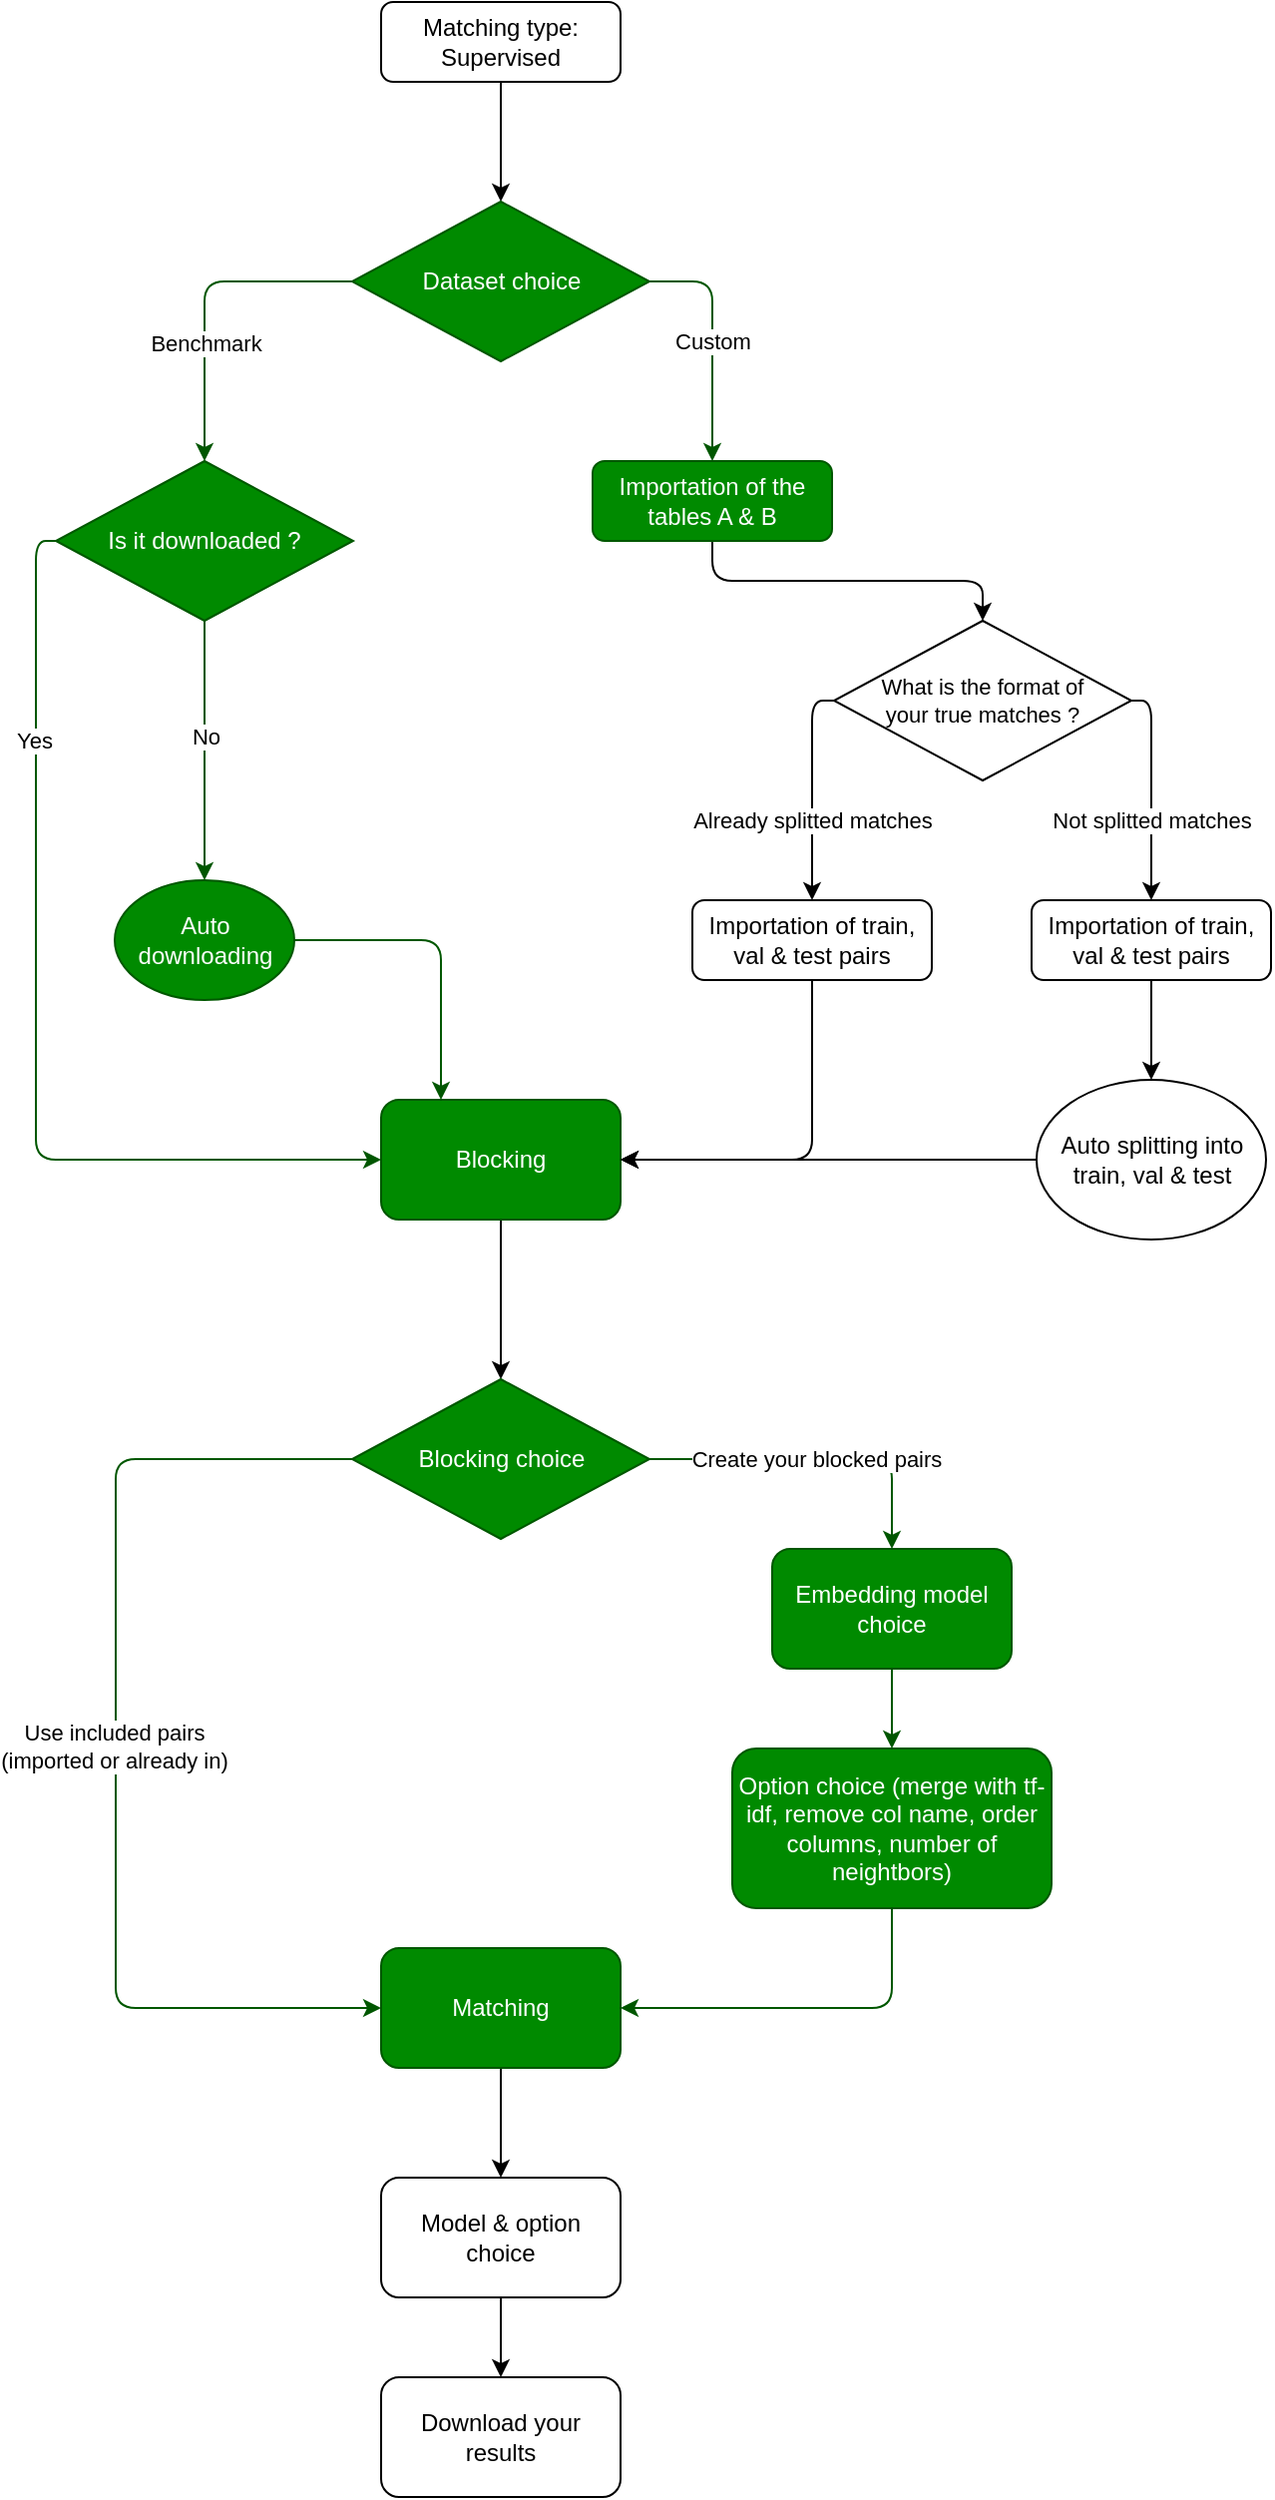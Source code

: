 <mxfile>
    <diagram id="d0l79qSxmRv88R_yrYew" name="Page-1">
        <mxGraphModel dx="989" dy="543" grid="1" gridSize="10" guides="1" tooltips="1" connect="1" arrows="1" fold="1" page="1" pageScale="1" pageWidth="827" pageHeight="1169" math="0" shadow="0">
            <root>
                <mxCell id="0"/>
                <mxCell id="1" parent="0"/>
                <mxCell id="3" value="" style="endArrow=classic;html=1;exitX=1;exitY=0.5;exitDx=0;exitDy=0;entryX=0.5;entryY=0;entryDx=0;entryDy=0;edgeStyle=orthogonalEdgeStyle;fillColor=#008a00;strokeColor=#005700;" parent="1" source="80" target="17" edge="1">
                    <mxGeometry relative="1" as="geometry">
                        <mxPoint x="50" y="500" as="sourcePoint"/>
                        <mxPoint x="360" y="330" as="targetPoint"/>
                    </mxGeometry>
                </mxCell>
                <mxCell id="4" value="Custom" style="edgeLabel;resizable=0;html=1;align=center;verticalAlign=middle;" parent="3" connectable="0" vertex="1">
                    <mxGeometry relative="1" as="geometry"/>
                </mxCell>
                <mxCell id="7" value="" style="endArrow=classic;html=1;exitX=0;exitY=0.5;exitDx=0;exitDy=0;entryX=0.5;entryY=0;entryDx=0;entryDy=0;edgeStyle=orthogonalEdgeStyle;fillColor=#008a00;strokeColor=#005700;" parent="1" source="80" target="44" edge="1">
                    <mxGeometry relative="1" as="geometry">
                        <mxPoint x="40" y="370" as="sourcePoint"/>
                        <mxPoint x="120" y="330" as="targetPoint"/>
                    </mxGeometry>
                </mxCell>
                <mxCell id="8" value="Benchmark" style="edgeLabel;resizable=0;html=1;align=center;verticalAlign=middle;" parent="7" connectable="0" vertex="1">
                    <mxGeometry relative="1" as="geometry">
                        <mxPoint y="23" as="offset"/>
                    </mxGeometry>
                </mxCell>
                <mxCell id="12" value="No" style="edgeStyle=orthogonalEdgeStyle;html=1;exitX=0.5;exitY=1;exitDx=0;exitDy=0;entryX=0.5;entryY=0;entryDx=0;entryDy=0;fillColor=#008a00;strokeColor=#005700;" parent="1" source="44" target="14" edge="1">
                    <mxGeometry x="-0.111" relative="1" as="geometry">
                        <mxPoint x="150" y="450" as="targetPoint"/>
                        <mxPoint as="offset"/>
                    </mxGeometry>
                </mxCell>
                <mxCell id="16" style="edgeStyle=orthogonalEdgeStyle;html=1;exitX=1;exitY=0.5;exitDx=0;exitDy=0;entryX=0.25;entryY=0;entryDx=0;entryDy=0;fillColor=#008a00;strokeColor=#005700;" parent="1" source="14" target="18" edge="1">
                    <mxGeometry relative="1" as="geometry">
                        <mxPoint x="149.4" y="570" as="targetPoint"/>
                    </mxGeometry>
                </mxCell>
                <mxCell id="14" value="Auto downloading" style="ellipse;whiteSpace=wrap;html=1;fillColor=#008a00;fontColor=#ffffff;strokeColor=#005700;" parent="1" vertex="1">
                    <mxGeometry x="60.5" y="540" width="90" height="60" as="geometry"/>
                </mxCell>
                <mxCell id="47" style="edgeStyle=orthogonalEdgeStyle;html=1;exitX=0.5;exitY=1;exitDx=0;exitDy=0;entryX=0.5;entryY=0;entryDx=0;entryDy=0;fontSize=11;" parent="1" source="17" target="46" edge="1">
                    <mxGeometry relative="1" as="geometry"/>
                </mxCell>
                <mxCell id="17" value="Importation of the tables A &amp;amp; B" style="rounded=1;whiteSpace=wrap;html=1;fillColor=#008a00;fontColor=#ffffff;strokeColor=#005700;" parent="1" vertex="1">
                    <mxGeometry x="300" y="330" width="120" height="40" as="geometry"/>
                </mxCell>
                <mxCell id="22" value="" style="edgeStyle=orthogonalEdgeStyle;html=1;exitX=0.5;exitY=1;exitDx=0;exitDy=0;entryX=0.5;entryY=0;entryDx=0;entryDy=0;" parent="1" source="18" target="78" edge="1">
                    <mxGeometry relative="1" as="geometry">
                        <mxPoint x="254" y="755.0" as="sourcePoint"/>
                        <mxPoint x="254" y="785" as="targetPoint"/>
                    </mxGeometry>
                </mxCell>
                <mxCell id="18" value="Blocking" style="rounded=1;whiteSpace=wrap;html=1;fillColor=#008a00;fontColor=#ffffff;strokeColor=#005700;" parent="1" vertex="1">
                    <mxGeometry x="194" y="650" width="120" height="60" as="geometry"/>
                </mxCell>
                <mxCell id="24" value="" style="edgeStyle=orthogonalEdgeStyle;html=1;exitX=0;exitY=0.5;exitDx=0;exitDy=0;entryX=0;entryY=0.5;entryDx=0;entryDy=0;fillColor=#008a00;strokeColor=#005700;" parent="1" source="78" target="23" edge="1">
                    <mxGeometry relative="1" as="geometry">
                        <Array as="points">
                            <mxPoint x="120" y="830"/>
                            <mxPoint x="61" y="830"/>
                            <mxPoint x="61" y="1105"/>
                        </Array>
                        <mxPoint x="101" y="1120" as="targetPoint"/>
                        <mxPoint x="194.0" y="830" as="sourcePoint"/>
                    </mxGeometry>
                </mxCell>
                <mxCell id="25" value="Use included pairs&lt;br&gt;(imported or already in)" style="edgeLabel;html=1;align=center;verticalAlign=middle;resizable=0;points=[];" parent="24" vertex="1" connectable="0">
                    <mxGeometry x="-0.002" y="-1" relative="1" as="geometry">
                        <mxPoint as="offset"/>
                    </mxGeometry>
                </mxCell>
                <mxCell id="26" value="Create your blocked pairs" style="edgeStyle=orthogonalEdgeStyle;html=1;exitX=1;exitY=0.5;exitDx=0;exitDy=0;entryX=0.5;entryY=0;entryDx=0;entryDy=0;fillColor=#008a00;strokeColor=#005700;" parent="1" source="78" target="28" edge="1">
                    <mxGeometry relative="1" as="geometry">
                        <mxPoint x="520" y="830" as="targetPoint"/>
                        <mxPoint x="314" y="830" as="sourcePoint"/>
                    </mxGeometry>
                </mxCell>
                <mxCell id="32" value="" style="edgeStyle=orthogonalEdgeStyle;html=1;exitX=0.5;exitY=1;exitDx=0;exitDy=0;entryX=0.5;entryY=0;entryDx=0;entryDy=0;" parent="1" source="23" target="34" edge="1">
                    <mxGeometry relative="1" as="geometry">
                        <mxPoint x="80" y="1195" as="targetPoint"/>
                    </mxGeometry>
                </mxCell>
                <mxCell id="23" value="Matching" style="whiteSpace=wrap;html=1;rounded=1;fillColor=#008a00;fontColor=#ffffff;strokeColor=#005700;" parent="1" vertex="1">
                    <mxGeometry x="194" y="1075" width="120" height="60" as="geometry"/>
                </mxCell>
                <mxCell id="30" value="" style="edgeStyle=orthogonalEdgeStyle;html=1;fillColor=#008a00;strokeColor=#005700;" parent="1" source="28" target="29" edge="1">
                    <mxGeometry relative="1" as="geometry"/>
                </mxCell>
                <mxCell id="28" value="Embedding model choice" style="rounded=1;whiteSpace=wrap;html=1;fillColor=#008a00;fontColor=#ffffff;strokeColor=#005700;" parent="1" vertex="1">
                    <mxGeometry x="390" y="875" width="120" height="60" as="geometry"/>
                </mxCell>
                <mxCell id="31" style="edgeStyle=orthogonalEdgeStyle;html=1;exitX=0.5;exitY=1;exitDx=0;exitDy=0;entryX=1;entryY=0.5;entryDx=0;entryDy=0;fillColor=#008a00;strokeColor=#005700;" parent="1" source="29" target="23" edge="1">
                    <mxGeometry relative="1" as="geometry"/>
                </mxCell>
                <mxCell id="29" value="Option choice (merge with tf-idf, remove col name, order columns, number of neightbors)" style="whiteSpace=wrap;html=1;rounded=1;fillColor=#008a00;fontColor=#ffffff;strokeColor=#005700;" parent="1" vertex="1">
                    <mxGeometry x="370" y="975" width="160" height="80" as="geometry"/>
                </mxCell>
                <mxCell id="79" style="edgeStyle=none;html=1;exitX=0.5;exitY=1;exitDx=0;exitDy=0;" parent="1" source="34" target="37" edge="1">
                    <mxGeometry relative="1" as="geometry"/>
                </mxCell>
                <mxCell id="34" value="Model &amp;amp; option choice" style="rounded=1;whiteSpace=wrap;html=1;" parent="1" vertex="1">
                    <mxGeometry x="194" y="1190" width="120" height="60" as="geometry"/>
                </mxCell>
                <mxCell id="37" value="Download your results" style="rounded=1;whiteSpace=wrap;html=1;" parent="1" vertex="1">
                    <mxGeometry x="194" y="1290" width="120" height="60" as="geometry"/>
                </mxCell>
                <mxCell id="67" style="edgeStyle=orthogonalEdgeStyle;html=1;exitX=0;exitY=0.5;exitDx=0;exitDy=0;entryX=0;entryY=0.5;entryDx=0;entryDy=0;fontSize=11;fillColor=#008a00;strokeColor=#005700;" parent="1" source="44" target="18" edge="1">
                    <mxGeometry relative="1" as="geometry"/>
                </mxCell>
                <mxCell id="68" value="Yes" style="edgeLabel;html=1;align=center;verticalAlign=middle;resizable=0;points=[];fontSize=11;" parent="67" vertex="1" connectable="0">
                    <mxGeometry x="-0.139" y="1" relative="1" as="geometry">
                        <mxPoint x="-2" y="-102" as="offset"/>
                    </mxGeometry>
                </mxCell>
                <mxCell id="44" value="Is it downloaded ?" style="rhombus;whiteSpace=wrap;html=1;fillColor=#008a00;fontColor=#ffffff;strokeColor=#005700;" parent="1" vertex="1">
                    <mxGeometry x="31" y="330" width="149" height="80" as="geometry"/>
                </mxCell>
                <mxCell id="51" style="edgeStyle=orthogonalEdgeStyle;html=1;fontSize=11;entryX=0.5;entryY=0;entryDx=0;entryDy=0;exitX=0;exitY=0.5;exitDx=0;exitDy=0;" parent="1" source="46" target="52" edge="1">
                    <mxGeometry relative="1" as="geometry">
                        <mxPoint x="495.5" y="530" as="targetPoint"/>
                    </mxGeometry>
                </mxCell>
                <mxCell id="59" value="Already splitted matches" style="edgeLabel;html=1;align=center;verticalAlign=middle;resizable=0;points=[];fontSize=11;" parent="51" vertex="1" connectable="0">
                    <mxGeometry x="-0.243" relative="1" as="geometry">
                        <mxPoint y="29" as="offset"/>
                    </mxGeometry>
                </mxCell>
                <mxCell id="57" style="edgeStyle=orthogonalEdgeStyle;html=1;exitX=1;exitY=0.5;exitDx=0;exitDy=0;fontSize=11;entryX=0.5;entryY=0;entryDx=0;entryDy=0;" parent="1" source="46" target="74" edge="1">
                    <mxGeometry relative="1" as="geometry">
                        <mxPoint x="685.483" y="510.009" as="targetPoint"/>
                        <Array as="points">
                            <mxPoint x="580" y="450"/>
                            <mxPoint x="580" y="550"/>
                        </Array>
                    </mxGeometry>
                </mxCell>
                <mxCell id="58" value="Not splitted matches" style="edgeLabel;html=1;align=center;verticalAlign=middle;resizable=0;points=[];fontSize=11;" parent="57" vertex="1" connectable="0">
                    <mxGeometry x="-0.198" y="-1" relative="1" as="geometry">
                        <mxPoint x="1" y="26" as="offset"/>
                    </mxGeometry>
                </mxCell>
                <mxCell id="46" value="What is the format of your true matches ?" style="rhombus;whiteSpace=wrap;fontSize=11;align=center;html=1;spacing=22;" parent="1" vertex="1">
                    <mxGeometry x="421" y="410" width="149" height="80" as="geometry"/>
                </mxCell>
                <mxCell id="55" style="edgeStyle=orthogonalEdgeStyle;html=1;entryX=1;entryY=0.5;entryDx=0;entryDy=0;fontSize=11;exitX=0.5;exitY=1;exitDx=0;exitDy=0;" parent="1" source="52" target="18" edge="1">
                    <mxGeometry relative="1" as="geometry">
                        <mxPoint x="411" y="610" as="sourcePoint"/>
                    </mxGeometry>
                </mxCell>
                <mxCell id="52" value="Importation of train, val &amp;amp; test pairs" style="rounded=1;whiteSpace=wrap;html=1;" parent="1" vertex="1">
                    <mxGeometry x="350" y="550" width="120" height="40" as="geometry"/>
                </mxCell>
                <mxCell id="71" style="edgeStyle=orthogonalEdgeStyle;html=1;exitX=0.5;exitY=1;exitDx=0;exitDy=0;fontSize=11;entryX=0.5;entryY=0;entryDx=0;entryDy=0;" parent="1" source="73" target="80" edge="1">
                    <mxGeometry relative="1" as="geometry">
                        <mxPoint x="255" y="210" as="targetPoint"/>
                        <mxPoint x="292.75" y="140.0" as="sourcePoint"/>
                    </mxGeometry>
                </mxCell>
                <mxCell id="73" value="Matching type:&lt;br&gt;Supervised" style="rounded=1;whiteSpace=wrap;html=1;" parent="1" vertex="1">
                    <mxGeometry x="194" y="100" width="120" height="40" as="geometry"/>
                </mxCell>
                <mxCell id="76" style="edgeStyle=none;html=1;exitX=0.5;exitY=1;exitDx=0;exitDy=0;" parent="1" source="74" target="75" edge="1">
                    <mxGeometry relative="1" as="geometry"/>
                </mxCell>
                <mxCell id="74" value="Importation of train, val &amp;amp; test pairs" style="rounded=1;whiteSpace=wrap;html=1;" parent="1" vertex="1">
                    <mxGeometry x="520" y="550" width="120" height="40" as="geometry"/>
                </mxCell>
                <mxCell id="77" style="edgeStyle=none;html=1;" parent="1" source="75" target="18" edge="1">
                    <mxGeometry relative="1" as="geometry"/>
                </mxCell>
                <mxCell id="75" value="Auto splitting into train, val &amp;amp; test" style="ellipse;whiteSpace=wrap;html=1;spacing=2;" parent="1" vertex="1">
                    <mxGeometry x="522.5" y="640" width="115" height="80" as="geometry"/>
                </mxCell>
                <mxCell id="78" value="Blocking choice" style="rhombus;whiteSpace=wrap;html=1;fillColor=#008a00;fontColor=#ffffff;strokeColor=#005700;" parent="1" vertex="1">
                    <mxGeometry x="179.5" y="790" width="149" height="80" as="geometry"/>
                </mxCell>
                <mxCell id="80" value="Dataset choice" style="rhombus;whiteSpace=wrap;html=1;fillColor=#008a00;fontColor=#ffffff;strokeColor=#005700;" parent="1" vertex="1">
                    <mxGeometry x="179.5" y="200" width="149" height="80" as="geometry"/>
                </mxCell>
            </root>
        </mxGraphModel>
    </diagram>
</mxfile>